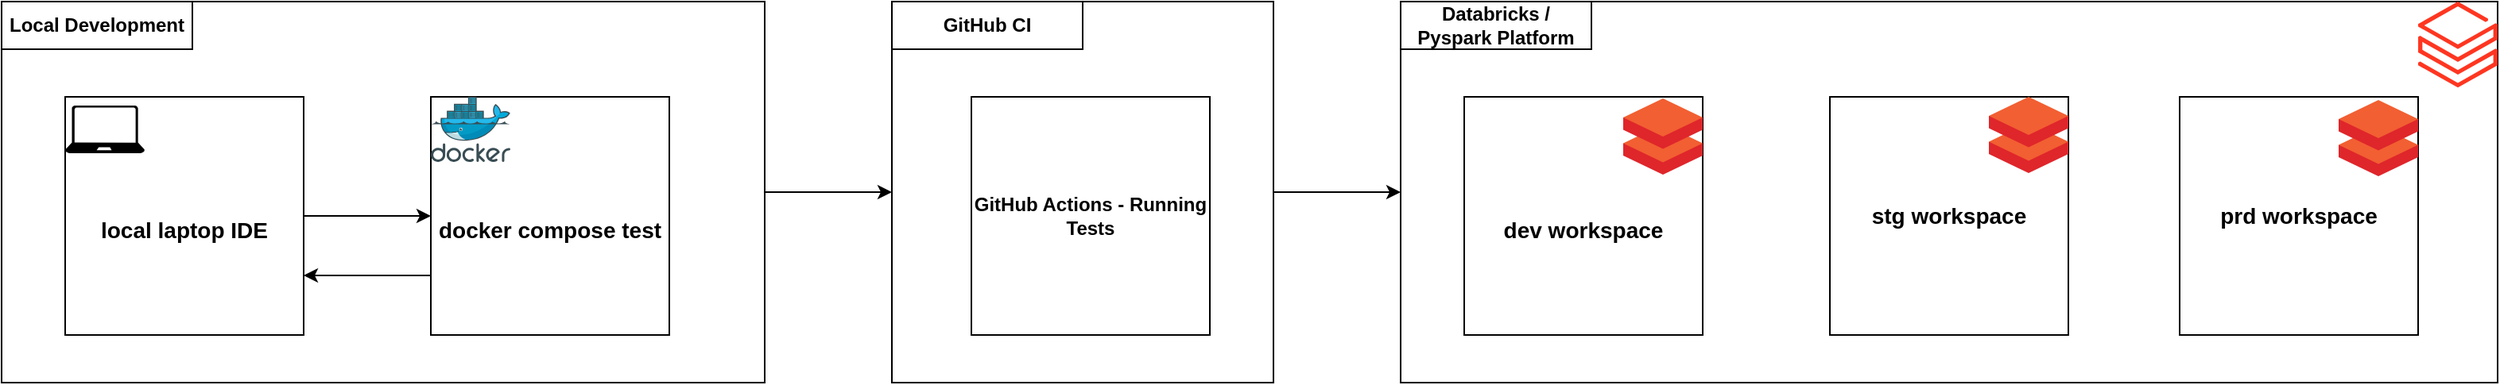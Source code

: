 <mxfile version="24.4.0" type="device">
  <diagram name="Page-1" id="dIKg5mQOadSHR85N_kXl">
    <mxGraphModel dx="1213" dy="670" grid="1" gridSize="10" guides="1" tooltips="1" connect="1" arrows="1" fold="1" page="1" pageScale="1" pageWidth="827" pageHeight="1169" math="0" shadow="0">
      <root>
        <mxCell id="0" />
        <mxCell id="1" parent="0" />
        <mxCell id="fEOLpChu80_UL_0jnK_X-25" style="edgeStyle=orthogonalEdgeStyle;rounded=0;orthogonalLoop=1;jettySize=auto;html=1;entryX=0;entryY=0.5;entryDx=0;entryDy=0;fontStyle=1" edge="1" parent="1" source="fEOLpChu80_UL_0jnK_X-1" target="fEOLpChu80_UL_0jnK_X-7">
          <mxGeometry relative="1" as="geometry" />
        </mxCell>
        <mxCell id="fEOLpChu80_UL_0jnK_X-1" value="" style="rounded=0;whiteSpace=wrap;html=1;fontStyle=1" vertex="1" parent="1">
          <mxGeometry x="80" y="120" width="480" height="240" as="geometry" />
        </mxCell>
        <mxCell id="fEOLpChu80_UL_0jnK_X-2" value="Local Development" style="rounded=0;whiteSpace=wrap;html=1;fontStyle=1" vertex="1" parent="1">
          <mxGeometry x="80" y="120" width="120" height="30" as="geometry" />
        </mxCell>
        <mxCell id="fEOLpChu80_UL_0jnK_X-23" style="edgeStyle=orthogonalEdgeStyle;rounded=0;orthogonalLoop=1;jettySize=auto;html=1;entryX=0;entryY=0.5;entryDx=0;entryDy=0;fontStyle=1" edge="1" parent="1" source="fEOLpChu80_UL_0jnK_X-3" target="fEOLpChu80_UL_0jnK_X-5">
          <mxGeometry relative="1" as="geometry" />
        </mxCell>
        <mxCell id="fEOLpChu80_UL_0jnK_X-3" value="&lt;font style=&quot;font-size: 14px;&quot;&gt;&lt;br&gt;local laptop IDE&lt;/font&gt;" style="rounded=0;whiteSpace=wrap;html=1;fontStyle=1" vertex="1" parent="1">
          <mxGeometry x="120" y="180" width="150" height="150" as="geometry" />
        </mxCell>
        <mxCell id="fEOLpChu80_UL_0jnK_X-4" value="" style="verticalLabelPosition=bottom;html=1;verticalAlign=top;align=center;strokeColor=none;fillColor=#000000;shape=mxgraph.azure.laptop;pointerEvents=1;fontStyle=1" vertex="1" parent="1">
          <mxGeometry x="120" y="185.5" width="50" height="30" as="geometry" />
        </mxCell>
        <mxCell id="fEOLpChu80_UL_0jnK_X-24" style="edgeStyle=orthogonalEdgeStyle;rounded=0;orthogonalLoop=1;jettySize=auto;html=1;exitX=0;exitY=0.75;exitDx=0;exitDy=0;entryX=1;entryY=0.75;entryDx=0;entryDy=0;fontStyle=1" edge="1" parent="1" source="fEOLpChu80_UL_0jnK_X-5" target="fEOLpChu80_UL_0jnK_X-3">
          <mxGeometry relative="1" as="geometry" />
        </mxCell>
        <mxCell id="fEOLpChu80_UL_0jnK_X-5" value="&lt;font style=&quot;font-size: 14px;&quot;&gt;&lt;br&gt;docker compose test&lt;/font&gt;" style="rounded=0;whiteSpace=wrap;html=1;fontStyle=1" vertex="1" parent="1">
          <mxGeometry x="350" y="180" width="150" height="150" as="geometry" />
        </mxCell>
        <mxCell id="fEOLpChu80_UL_0jnK_X-6" value="" style="image;sketch=0;aspect=fixed;html=1;points=[];align=center;fontSize=12;image=img/lib/mscae/Docker.svg;fontStyle=1" vertex="1" parent="1">
          <mxGeometry x="350" y="180" width="50" height="41" as="geometry" />
        </mxCell>
        <mxCell id="fEOLpChu80_UL_0jnK_X-26" style="edgeStyle=orthogonalEdgeStyle;rounded=0;orthogonalLoop=1;jettySize=auto;html=1;entryX=0;entryY=0.5;entryDx=0;entryDy=0;fontStyle=1" edge="1" parent="1" source="fEOLpChu80_UL_0jnK_X-7" target="fEOLpChu80_UL_0jnK_X-12">
          <mxGeometry relative="1" as="geometry" />
        </mxCell>
        <mxCell id="fEOLpChu80_UL_0jnK_X-7" value="" style="rounded=0;whiteSpace=wrap;html=1;fontStyle=1" vertex="1" parent="1">
          <mxGeometry x="640" y="120" width="240" height="240" as="geometry" />
        </mxCell>
        <mxCell id="fEOLpChu80_UL_0jnK_X-8" value="GitHub CI" style="rounded=0;whiteSpace=wrap;html=1;fontStyle=1" vertex="1" parent="1">
          <mxGeometry x="640" y="120" width="120" height="30" as="geometry" />
        </mxCell>
        <mxCell id="fEOLpChu80_UL_0jnK_X-9" value="GitHub Actions - Running Tests" style="rounded=0;whiteSpace=wrap;html=1;fontStyle=1" vertex="1" parent="1">
          <mxGeometry x="690" y="180" width="150" height="150" as="geometry" />
        </mxCell>
        <mxCell id="fEOLpChu80_UL_0jnK_X-11" value="" style="shape=image;verticalLabelPosition=bottom;labelBackgroundColor=default;verticalAlign=top;aspect=fixed;imageAspect=0;image=https://seeklogo.com/images/G/github-actions-logo-031704BDC6-seeklogo.com.png;fontStyle=1" vertex="1" parent="1">
          <mxGeometry x="690" y="180" width="50" height="50" as="geometry" />
        </mxCell>
        <mxCell id="fEOLpChu80_UL_0jnK_X-12" value="" style="rounded=0;whiteSpace=wrap;html=1;fontStyle=1" vertex="1" parent="1">
          <mxGeometry x="960" y="120" width="690" height="240" as="geometry" />
        </mxCell>
        <mxCell id="fEOLpChu80_UL_0jnK_X-13" value="Databricks / Pyspark Platform" style="rounded=0;whiteSpace=wrap;html=1;fontStyle=1" vertex="1" parent="1">
          <mxGeometry x="960" y="120" width="120" height="30" as="geometry" />
        </mxCell>
        <mxCell id="fEOLpChu80_UL_0jnK_X-14" value="&lt;font style=&quot;font-size: 14px;&quot;&gt;&lt;br&gt;dev workspace&lt;/font&gt;" style="rounded=0;whiteSpace=wrap;html=1;fontStyle=1" vertex="1" parent="1">
          <mxGeometry x="1000" y="180" width="150" height="150" as="geometry" />
        </mxCell>
        <mxCell id="fEOLpChu80_UL_0jnK_X-16" value="&lt;font style=&quot;font-size: 14px;&quot;&gt;stg workspace&lt;/font&gt;" style="rounded=0;whiteSpace=wrap;html=1;fontStyle=1" vertex="1" parent="1">
          <mxGeometry x="1230" y="180" width="150" height="150" as="geometry" />
        </mxCell>
        <mxCell id="fEOLpChu80_UL_0jnK_X-18" value="" style="image;aspect=fixed;html=1;points=[];align=center;fontSize=12;image=img/lib/azure2/analytics/Azure_Databricks.svg;fontStyle=1" vertex="1" parent="1">
          <mxGeometry x="1600" y="120" width="50" height="54.14" as="geometry" />
        </mxCell>
        <mxCell id="fEOLpChu80_UL_0jnK_X-19" value="&lt;font style=&quot;font-size: 14px;&quot;&gt;prd workspace&lt;/font&gt;" style="rounded=0;whiteSpace=wrap;html=1;fontStyle=1" vertex="1" parent="1">
          <mxGeometry x="1450" y="180" width="150" height="150" as="geometry" />
        </mxCell>
        <mxCell id="fEOLpChu80_UL_0jnK_X-20" value="" style="image;sketch=0;aspect=fixed;html=1;points=[];align=center;fontSize=12;image=img/lib/mscae/Databricks.svg;fontStyle=1" vertex="1" parent="1">
          <mxGeometry x="1100" y="181" width="50" height="48" as="geometry" />
        </mxCell>
        <mxCell id="fEOLpChu80_UL_0jnK_X-21" value="" style="image;sketch=0;aspect=fixed;html=1;points=[];align=center;fontSize=12;image=img/lib/mscae/Databricks.svg;fontStyle=1" vertex="1" parent="1">
          <mxGeometry x="1330" y="180" width="50" height="48" as="geometry" />
        </mxCell>
        <mxCell id="fEOLpChu80_UL_0jnK_X-22" value="" style="image;sketch=0;aspect=fixed;html=1;points=[];align=center;fontSize=12;image=img/lib/mscae/Databricks.svg;fontStyle=1" vertex="1" parent="1">
          <mxGeometry x="1550" y="182" width="50" height="48" as="geometry" />
        </mxCell>
      </root>
    </mxGraphModel>
  </diagram>
</mxfile>
